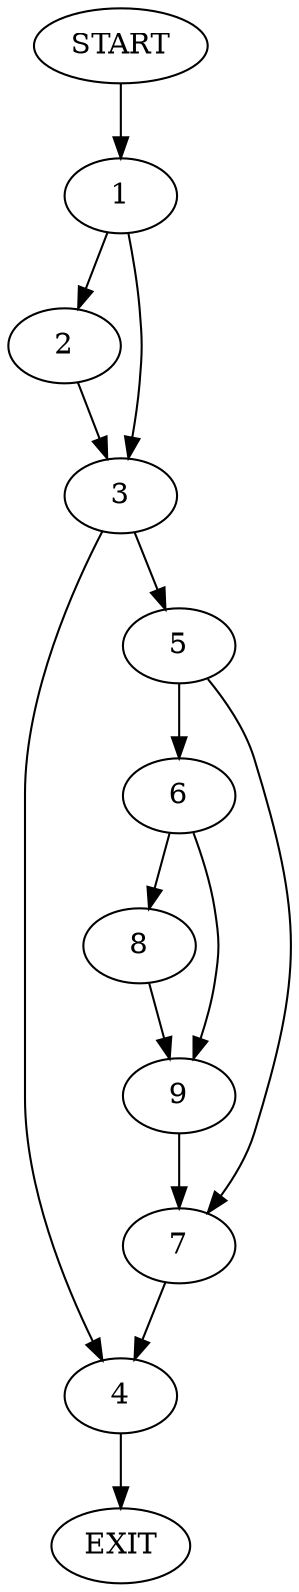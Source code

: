 digraph {
0 [label="START"]
10 [label="EXIT"]
0 -> 1
1 -> 2
1 -> 3
2 -> 3
3 -> 4
3 -> 5
4 -> 10
5 -> 6
5 -> 7
6 -> 8
6 -> 9
7 -> 4
8 -> 9
9 -> 7
}
